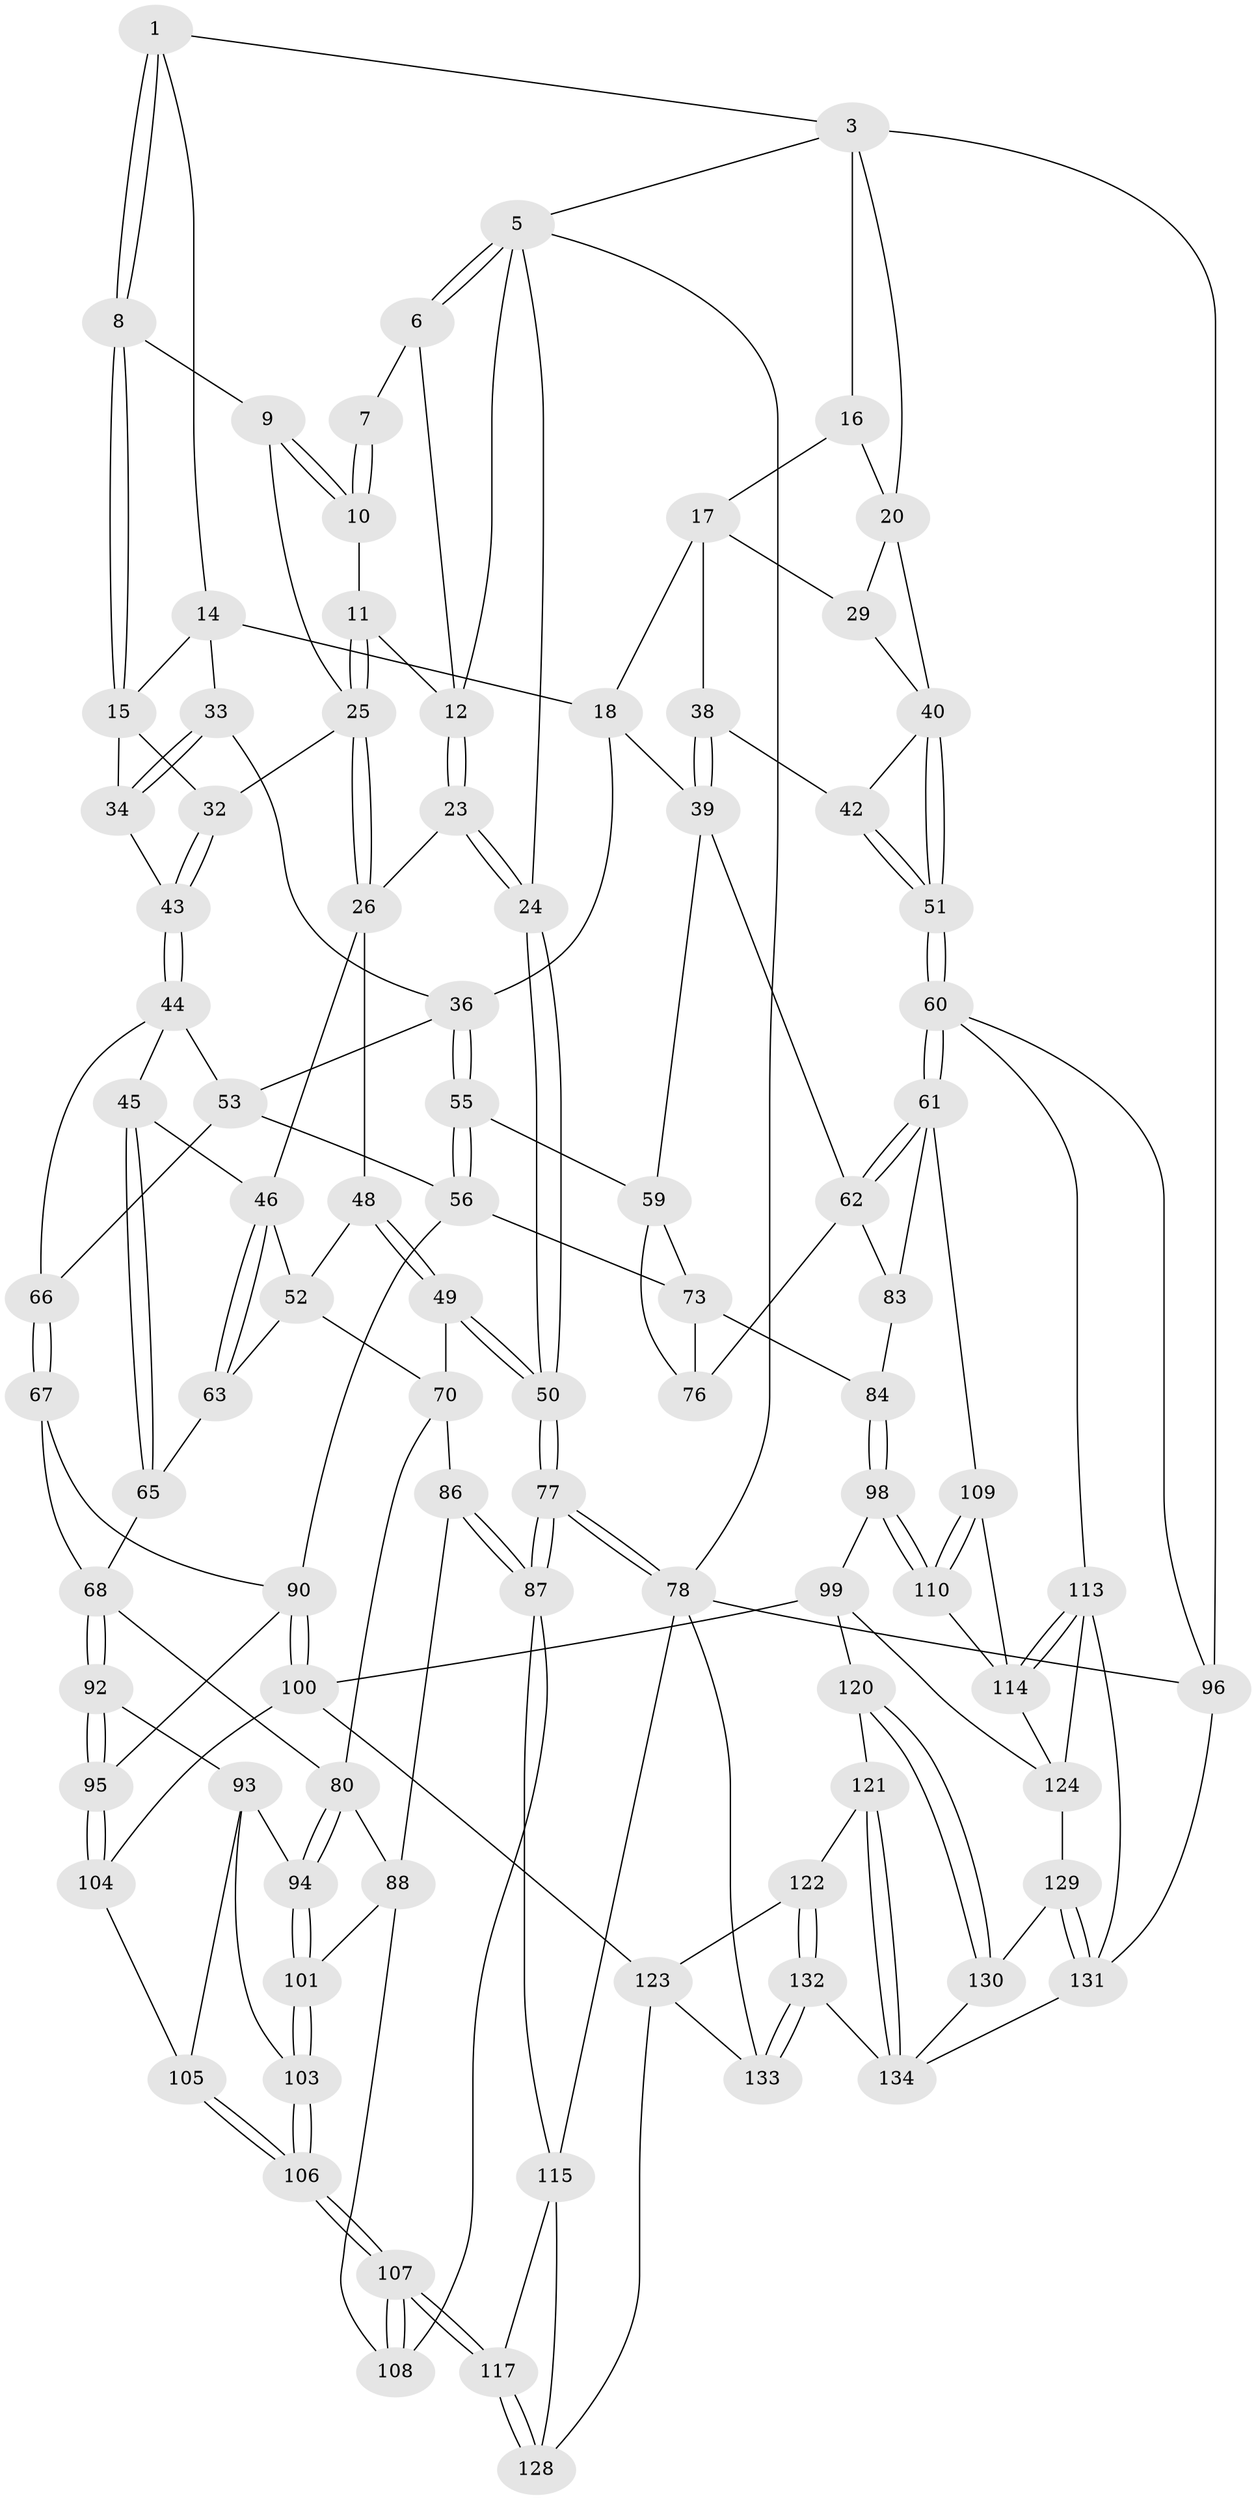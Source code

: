 // Generated by graph-tools (version 1.1) at 2025/52/02/27/25 19:52:44]
// undirected, 95 vertices, 216 edges
graph export_dot {
graph [start="1"]
  node [color=gray90,style=filled];
  1 [pos="+0.3616385329006906+0",super="+2"];
  3 [pos="+0.9071536045427012+0",super="+4"];
  5 [pos="+0+0",super="+22"];
  6 [pos="+0.1861325255425392+0"];
  7 [pos="+0.29295878070306874+0"];
  8 [pos="+0.41921929448658896+0.09205331482647315"];
  9 [pos="+0.3780449422568039+0.11388961519365715"];
  10 [pos="+0.32447487705758526+0.07911406638169598"];
  11 [pos="+0.20325631945108708+0.08691466278442204"];
  12 [pos="+0.15486780095831376+0.03403334529054896",super="+13"];
  14 [pos="+0.5980090864084214+0.07078706841057311",super="+19"];
  15 [pos="+0.5574512360960665+0.08850639925882946",super="+31"];
  16 [pos="+0.8681055030682568+0.0005230228791461986"];
  17 [pos="+0.7776968160523564+0.10272300491268947",super="+30"];
  18 [pos="+0.6307626716689707+0.10242354202616073",super="+35"];
  20 [pos="+1+0.14382129846584762",super="+21"];
  23 [pos="+0+0.17467254273020164"];
  24 [pos="+0+0.149294223165769"];
  25 [pos="+0.21606400176566856+0.23978849960232546",super="+28"];
  26 [pos="+0.19520799295163913+0.2626868547019906",super="+27"];
  29 [pos="+0.8990832408810298+0.19244998642009456"];
  32 [pos="+0.359792571886995+0.2249596391193876"];
  33 [pos="+0.5345821275262488+0.3114928737132943"];
  34 [pos="+0.5035101435012082+0.2931438245264693"];
  36 [pos="+0.571347111890157+0.3414081978946315",super="+37"];
  38 [pos="+0.7917889139196064+0.33009375504982336"];
  39 [pos="+0.789112284498541+0.33251170691548637",super="+58"];
  40 [pos="+1+0.3840447121504168",super="+41"];
  42 [pos="+0.9111849173547807+0.32723898716753147"];
  43 [pos="+0.40096380119167624+0.29895153619942433"];
  44 [pos="+0.36967356614903585+0.40175546275752694",super="+54"];
  45 [pos="+0.3606818317567447+0.4048793061493232"];
  46 [pos="+0.22466881322208293+0.371613657121062",super="+47"];
  48 [pos="+0.03435327789103131+0.42002004165647977"];
  49 [pos="+0.019343111228897116+0.433243228931294"];
  50 [pos="+0+0.48416006572504583"];
  51 [pos="+1+0.3902626206444207"];
  52 [pos="+0.20263525998936815+0.3935112350968468",super="+64"];
  53 [pos="+0.528665129392795+0.37861371577563924",super="+57"];
  55 [pos="+0.6620102582862607+0.39869649232313065"];
  56 [pos="+0.5565739039615792+0.5283523948919757",super="+74"];
  59 [pos="+0.7295143531026539+0.39915553203462834",super="+72"];
  60 [pos="+1+0.5622476355269542",super="+97"];
  61 [pos="+1+0.5678186369948789",super="+85"];
  62 [pos="+0.9133051456594716+0.47432612625208176",super="+75"];
  63 [pos="+0.2822444573619023+0.4955327128589526"];
  65 [pos="+0.3185153334886102+0.5029810645338277"];
  66 [pos="+0.4712743004502742+0.5189834845294594"];
  67 [pos="+0.4263608665259012+0.5767873055070458"];
  68 [pos="+0.422448540171414+0.5789522180538348",super="+69"];
  70 [pos="+0.1815226964968285+0.5150516587861993",super="+71"];
  73 [pos="+0.6996305993208054+0.5566241388390765",super="+82"];
  76 [pos="+0.8027429069681671+0.5297377128015266"];
  77 [pos="+0+0.6107427044499074"];
  78 [pos="+0+1",super="+79"];
  80 [pos="+0.2862015210218424+0.5698926612012406",super="+81"];
  83 [pos="+0.8741536272348969+0.5951351794524838"];
  84 [pos="+0.7642929040305579+0.6345992665446129"];
  86 [pos="+0.03376933702427295+0.6627405127037845"];
  87 [pos="+0.005488197756058541+0.6601950171062033",super="+112"];
  88 [pos="+0.20423866727720233+0.600187998621336",super="+89"];
  90 [pos="+0.5830562258727248+0.6743012878718662",super="+91"];
  92 [pos="+0.38359114774750225+0.6314874123941789"];
  93 [pos="+0.3730480804514325+0.6375104648062418",super="+102"];
  94 [pos="+0.3482012412742416+0.6268596526316994"];
  95 [pos="+0.45809962614068905+0.695095410683746"];
  96 [pos="+1+1"];
  98 [pos="+0.747497225837989+0.7253913564283122"];
  99 [pos="+0.6609148487451583+0.7446268884586535",super="+119"];
  100 [pos="+0.6098154238969374+0.7234302468153322",super="+111"];
  101 [pos="+0.23770992100549854+0.6593236820040563"];
  103 [pos="+0.24855651125408038+0.7217543830703195"];
  104 [pos="+0.4335672927803822+0.7952380308452662"];
  105 [pos="+0.3841270353765795+0.7755483152487284"];
  106 [pos="+0.22431336695400048+0.8153162230175016"];
  107 [pos="+0.20245472446754448+0.8381833867597063"];
  108 [pos="+0.12731332566133063+0.7613356390717262"];
  109 [pos="+0.9724042622827259+0.6614248633170643"];
  110 [pos="+0.7905430659884816+0.7543711554102331"];
  113 [pos="+1+0.9880884697235098",super="+125"];
  114 [pos="+0.9168732109918525+0.8132762926697885",super="+118"];
  115 [pos="+0.013449534572666972+0.8314612831853577",super="+116"];
  117 [pos="+0.2000378909025577+0.858119471704781"];
  120 [pos="+0.6388671080268123+0.9094091773046646"];
  121 [pos="+0.5599195613920812+0.9069440277079025"];
  122 [pos="+0.49911931293538553+0.8882316989848076"];
  123 [pos="+0.46950012589067863+0.8377923745752258",super="+127"];
  124 [pos="+0.7992686705169781+0.8743323762006884",super="+126"];
  128 [pos="+0.20008876442354626+0.8608182174325886"];
  129 [pos="+0.7375266476652559+0.9509011879938581"];
  130 [pos="+0.640137399162405+0.9124474935282113"];
  131 [pos="+0.7688976699509346+1",super="+136"];
  132 [pos="+0.395506088288485+1"];
  133 [pos="+0.26468166282143174+1"];
  134 [pos="+0.5531739955437771+1",super="+135"];
  1 -- 8;
  1 -- 8;
  1 -- 3;
  1 -- 14;
  3 -- 16;
  3 -- 96;
  3 -- 20;
  3 -- 5;
  5 -- 6;
  5 -- 6;
  5 -- 78;
  5 -- 24;
  5 -- 12;
  6 -- 7;
  6 -- 12;
  7 -- 10;
  7 -- 10;
  8 -- 9;
  8 -- 15;
  8 -- 15;
  9 -- 10;
  9 -- 10;
  9 -- 25;
  10 -- 11;
  11 -- 12;
  11 -- 25;
  11 -- 25;
  12 -- 23;
  12 -- 23;
  14 -- 15;
  14 -- 33;
  14 -- 18;
  15 -- 32;
  15 -- 34;
  16 -- 17;
  16 -- 20;
  17 -- 18;
  17 -- 29;
  17 -- 38;
  18 -- 36;
  18 -- 39;
  20 -- 40;
  20 -- 29;
  23 -- 24;
  23 -- 24;
  23 -- 26;
  24 -- 50;
  24 -- 50;
  25 -- 26;
  25 -- 26;
  25 -- 32;
  26 -- 48;
  26 -- 46;
  29 -- 40;
  32 -- 43;
  32 -- 43;
  33 -- 34;
  33 -- 34;
  33 -- 36;
  34 -- 43;
  36 -- 55;
  36 -- 55;
  36 -- 53;
  38 -- 39;
  38 -- 39;
  38 -- 42;
  39 -- 59;
  39 -- 62;
  40 -- 51;
  40 -- 51;
  40 -- 42;
  42 -- 51;
  42 -- 51;
  43 -- 44;
  43 -- 44;
  44 -- 45;
  44 -- 66;
  44 -- 53;
  45 -- 46;
  45 -- 65;
  45 -- 65;
  46 -- 63;
  46 -- 63;
  46 -- 52;
  48 -- 49;
  48 -- 49;
  48 -- 52;
  49 -- 50;
  49 -- 50;
  49 -- 70;
  50 -- 77;
  50 -- 77;
  51 -- 60;
  51 -- 60;
  52 -- 70;
  52 -- 63;
  53 -- 56;
  53 -- 66;
  55 -- 56;
  55 -- 56;
  55 -- 59;
  56 -- 73;
  56 -- 90;
  59 -- 73;
  59 -- 76;
  60 -- 61;
  60 -- 61;
  60 -- 96;
  60 -- 113;
  61 -- 62;
  61 -- 62;
  61 -- 109;
  61 -- 83;
  62 -- 83;
  62 -- 76;
  63 -- 65;
  65 -- 68;
  66 -- 67;
  66 -- 67;
  67 -- 68;
  67 -- 90;
  68 -- 92;
  68 -- 92;
  68 -- 80;
  70 -- 80;
  70 -- 86;
  73 -- 76;
  73 -- 84;
  77 -- 78;
  77 -- 78;
  77 -- 87;
  77 -- 87;
  78 -- 115;
  78 -- 96;
  78 -- 133;
  80 -- 94;
  80 -- 94;
  80 -- 88;
  83 -- 84;
  84 -- 98;
  84 -- 98;
  86 -- 87;
  86 -- 87;
  86 -- 88;
  87 -- 115;
  87 -- 108;
  88 -- 101;
  88 -- 108;
  90 -- 100;
  90 -- 100;
  90 -- 95;
  92 -- 93;
  92 -- 95;
  92 -- 95;
  93 -- 94;
  93 -- 105;
  93 -- 103;
  94 -- 101;
  94 -- 101;
  95 -- 104;
  95 -- 104;
  96 -- 131;
  98 -- 99;
  98 -- 110;
  98 -- 110;
  99 -- 100;
  99 -- 120;
  99 -- 124;
  100 -- 104;
  100 -- 123;
  101 -- 103;
  101 -- 103;
  103 -- 106;
  103 -- 106;
  104 -- 105;
  105 -- 106;
  105 -- 106;
  106 -- 107;
  106 -- 107;
  107 -- 108;
  107 -- 108;
  107 -- 117;
  107 -- 117;
  109 -- 110;
  109 -- 110;
  109 -- 114;
  110 -- 114;
  113 -- 114;
  113 -- 114;
  113 -- 131;
  113 -- 124;
  114 -- 124;
  115 -- 117;
  115 -- 128;
  117 -- 128;
  117 -- 128;
  120 -- 121;
  120 -- 130;
  120 -- 130;
  121 -- 122;
  121 -- 134;
  121 -- 134;
  122 -- 123;
  122 -- 132;
  122 -- 132;
  123 -- 128;
  123 -- 133;
  124 -- 129;
  129 -- 130;
  129 -- 131;
  129 -- 131;
  130 -- 134;
  131 -- 134;
  132 -- 133;
  132 -- 133;
  132 -- 134;
}
